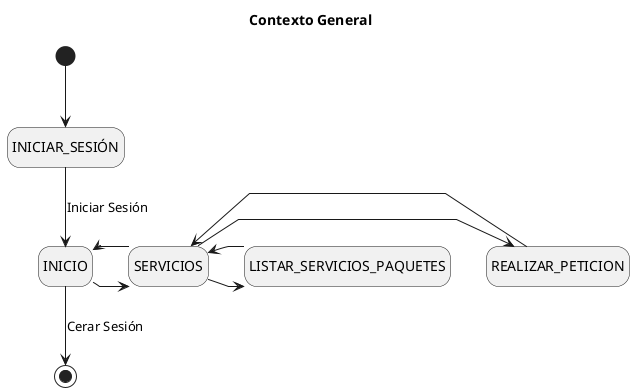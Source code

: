 @startuml Contexto
title Contexto General

skinparam {
    NoteBackgroundColor #whiteSmoke
    NoteBorderColor #green
    linetype polyline
}

hide empty description

[*] --> INICIAR_SESIÓN
INICIAR_SESIÓN --> INICIO : Iniciar Sesión

INICIO -> SERVICIOS
INICIO <- SERVICIOS

SERVICIOS -> REALIZAR_PETICION
SERVICIOS <- REALIZAR_PETICION
SERVICIOS -> LISTAR_SERVICIOS_PAQUETES
SERVICIOS <- LISTAR_SERVICIOS_PAQUETES

INICIO --> [*] : Cerar Sesión

@enduml